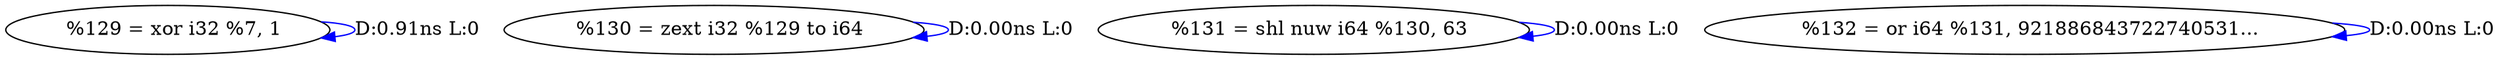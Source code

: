 digraph {
Node0x3497060[label="  %129 = xor i32 %7, 1"];
Node0x3497060 -> Node0x3497060[label="D:0.91ns L:0",color=blue];
Node0x3497140[label="  %130 = zext i32 %129 to i64"];
Node0x3497140 -> Node0x3497140[label="D:0.00ns L:0",color=blue];
Node0x3497220[label="  %131 = shl nuw i64 %130, 63"];
Node0x3497220 -> Node0x3497220[label="D:0.00ns L:0",color=blue];
Node0x3497300[label="  %132 = or i64 %131, 921886843722740531..."];
Node0x3497300 -> Node0x3497300[label="D:0.00ns L:0",color=blue];
}

